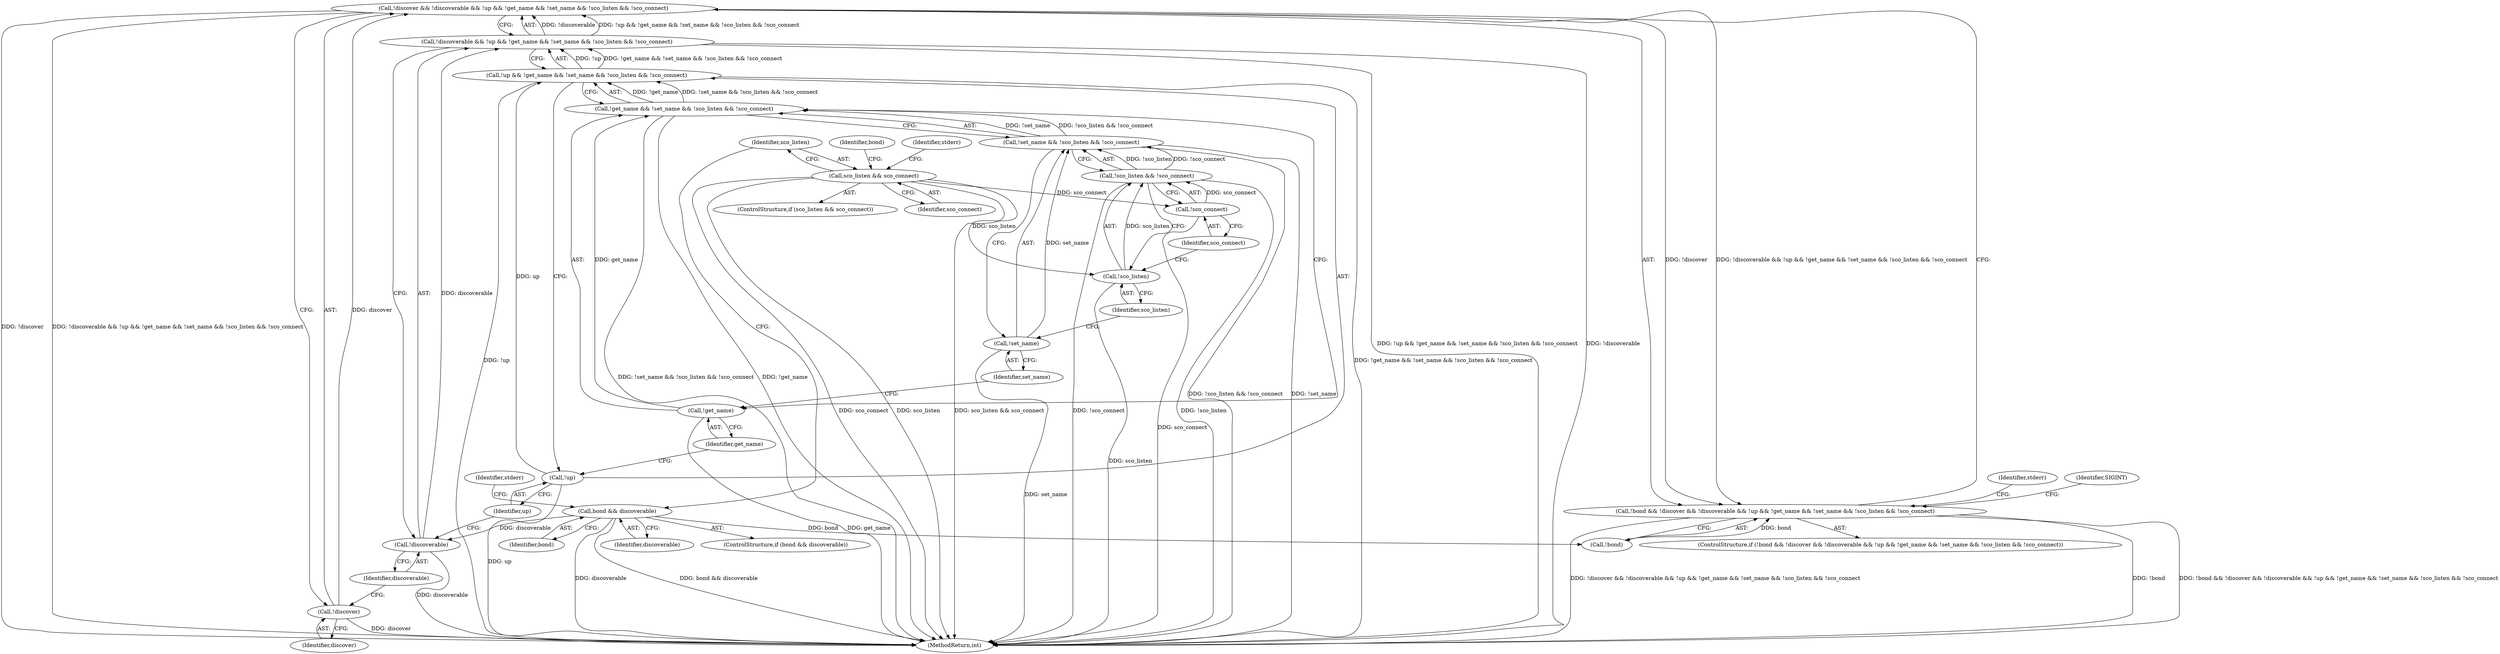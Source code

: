 digraph "0_Android_37c88107679d36c419572732b4af6e18bb2f7dce_6@API" {
"1000143" [label="(Call,!discover && !discoverable && !up && !get_name && !set_name && !sco_listen && !sco_connect)"];
"1000144" [label="(Call,!discover)"];
"1000146" [label="(Call,!discoverable && !up && !get_name && !set_name && !sco_listen && !sco_connect)"];
"1000147" [label="(Call,!discoverable)"];
"1000116" [label="(Call,bond && discoverable)"];
"1000149" [label="(Call,!up && !get_name && !set_name && !sco_listen && !sco_connect)"];
"1000150" [label="(Call,!up)"];
"1000152" [label="(Call,!get_name && !set_name && !sco_listen && !sco_connect)"];
"1000153" [label="(Call,!get_name)"];
"1000155" [label="(Call,!set_name && !sco_listen && !sco_connect)"];
"1000156" [label="(Call,!set_name)"];
"1000158" [label="(Call,!sco_listen && !sco_connect)"];
"1000159" [label="(Call,!sco_listen)"];
"1000128" [label="(Call,sco_listen && sco_connect)"];
"1000161" [label="(Call,!sco_connect)"];
"1000140" [label="(Call,!bond && !discover && !discoverable && !up && !get_name && !set_name && !sco_listen && !sco_connect)"];
"1000161" [label="(Call,!sco_connect)"];
"1000165" [label="(Identifier,stderr)"];
"1000160" [label="(Identifier,sco_listen)"];
"1000159" [label="(Call,!sco_listen)"];
"1000149" [label="(Call,!up && !get_name && !set_name && !sco_listen && !sco_connect)"];
"1000155" [label="(Call,!set_name && !sco_listen && !sco_connect)"];
"1000153" [label="(Call,!get_name)"];
"1000141" [label="(Call,!bond)"];
"1000586" [label="(MethodReturn,int)"];
"1000156" [label="(Call,!set_name)"];
"1000157" [label="(Identifier,set_name)"];
"1000146" [label="(Call,!discoverable && !up && !get_name && !set_name && !sco_listen && !sco_connect)"];
"1000127" [label="(ControlStructure,if (sco_listen && sco_connect))"];
"1000144" [label="(Call,!discover)"];
"1000150" [label="(Call,!up)"];
"1000145" [label="(Identifier,discover)"];
"1000158" [label="(Call,!sco_listen && !sco_connect)"];
"1000152" [label="(Call,!get_name && !set_name && !sco_listen && !sco_connect)"];
"1000154" [label="(Identifier,get_name)"];
"1000151" [label="(Identifier,up)"];
"1000129" [label="(Identifier,sco_listen)"];
"1000148" [label="(Identifier,discoverable)"];
"1000162" [label="(Identifier,sco_connect)"];
"1000147" [label="(Call,!discoverable)"];
"1000117" [label="(Identifier,bond)"];
"1000142" [label="(Identifier,bond)"];
"1000130" [label="(Identifier,sco_connect)"];
"1000140" [label="(Call,!bond && !discover && !discoverable && !up && !get_name && !set_name && !sco_listen && !sco_connect)"];
"1000121" [label="(Identifier,stderr)"];
"1000115" [label="(ControlStructure,if (bond && discoverable))"];
"1000143" [label="(Call,!discover && !discoverable && !up && !get_name && !set_name && !sco_listen && !sco_connect)"];
"1000116" [label="(Call,bond && discoverable)"];
"1000133" [label="(Identifier,stderr)"];
"1000128" [label="(Call,sco_listen && sco_connect)"];
"1000139" [label="(ControlStructure,if (!bond && !discover && !discoverable && !up && !get_name && !set_name && !sco_listen && !sco_connect))"];
"1000118" [label="(Identifier,discoverable)"];
"1000174" [label="(Identifier,SIGINT)"];
"1000143" -> "1000140"  [label="AST: "];
"1000143" -> "1000144"  [label="CFG: "];
"1000143" -> "1000146"  [label="CFG: "];
"1000144" -> "1000143"  [label="AST: "];
"1000146" -> "1000143"  [label="AST: "];
"1000140" -> "1000143"  [label="CFG: "];
"1000143" -> "1000586"  [label="DDG: !discover"];
"1000143" -> "1000586"  [label="DDG: !discoverable && !up && !get_name && !set_name && !sco_listen && !sco_connect"];
"1000143" -> "1000140"  [label="DDG: !discover"];
"1000143" -> "1000140"  [label="DDG: !discoverable && !up && !get_name && !set_name && !sco_listen && !sco_connect"];
"1000144" -> "1000143"  [label="DDG: discover"];
"1000146" -> "1000143"  [label="DDG: !discoverable"];
"1000146" -> "1000143"  [label="DDG: !up && !get_name && !set_name && !sco_listen && !sco_connect"];
"1000144" -> "1000145"  [label="CFG: "];
"1000145" -> "1000144"  [label="AST: "];
"1000148" -> "1000144"  [label="CFG: "];
"1000144" -> "1000586"  [label="DDG: discover"];
"1000146" -> "1000147"  [label="CFG: "];
"1000146" -> "1000149"  [label="CFG: "];
"1000147" -> "1000146"  [label="AST: "];
"1000149" -> "1000146"  [label="AST: "];
"1000146" -> "1000586"  [label="DDG: !up && !get_name && !set_name && !sco_listen && !sco_connect"];
"1000146" -> "1000586"  [label="DDG: !discoverable"];
"1000147" -> "1000146"  [label="DDG: discoverable"];
"1000149" -> "1000146"  [label="DDG: !up"];
"1000149" -> "1000146"  [label="DDG: !get_name && !set_name && !sco_listen && !sco_connect"];
"1000147" -> "1000148"  [label="CFG: "];
"1000148" -> "1000147"  [label="AST: "];
"1000151" -> "1000147"  [label="CFG: "];
"1000147" -> "1000586"  [label="DDG: discoverable"];
"1000116" -> "1000147"  [label="DDG: discoverable"];
"1000116" -> "1000115"  [label="AST: "];
"1000116" -> "1000117"  [label="CFG: "];
"1000116" -> "1000118"  [label="CFG: "];
"1000117" -> "1000116"  [label="AST: "];
"1000118" -> "1000116"  [label="AST: "];
"1000121" -> "1000116"  [label="CFG: "];
"1000129" -> "1000116"  [label="CFG: "];
"1000116" -> "1000586"  [label="DDG: discoverable"];
"1000116" -> "1000586"  [label="DDG: bond && discoverable"];
"1000116" -> "1000141"  [label="DDG: bond"];
"1000149" -> "1000150"  [label="CFG: "];
"1000149" -> "1000152"  [label="CFG: "];
"1000150" -> "1000149"  [label="AST: "];
"1000152" -> "1000149"  [label="AST: "];
"1000149" -> "1000586"  [label="DDG: !get_name && !set_name && !sco_listen && !sco_connect"];
"1000149" -> "1000586"  [label="DDG: !up"];
"1000150" -> "1000149"  [label="DDG: up"];
"1000152" -> "1000149"  [label="DDG: !get_name"];
"1000152" -> "1000149"  [label="DDG: !set_name && !sco_listen && !sco_connect"];
"1000150" -> "1000151"  [label="CFG: "];
"1000151" -> "1000150"  [label="AST: "];
"1000154" -> "1000150"  [label="CFG: "];
"1000150" -> "1000586"  [label="DDG: up"];
"1000152" -> "1000153"  [label="CFG: "];
"1000152" -> "1000155"  [label="CFG: "];
"1000153" -> "1000152"  [label="AST: "];
"1000155" -> "1000152"  [label="AST: "];
"1000152" -> "1000586"  [label="DDG: !set_name && !sco_listen && !sco_connect"];
"1000152" -> "1000586"  [label="DDG: !get_name"];
"1000153" -> "1000152"  [label="DDG: get_name"];
"1000155" -> "1000152"  [label="DDG: !set_name"];
"1000155" -> "1000152"  [label="DDG: !sco_listen && !sco_connect"];
"1000153" -> "1000154"  [label="CFG: "];
"1000154" -> "1000153"  [label="AST: "];
"1000157" -> "1000153"  [label="CFG: "];
"1000153" -> "1000586"  [label="DDG: get_name"];
"1000155" -> "1000156"  [label="CFG: "];
"1000155" -> "1000158"  [label="CFG: "];
"1000156" -> "1000155"  [label="AST: "];
"1000158" -> "1000155"  [label="AST: "];
"1000155" -> "1000586"  [label="DDG: !sco_listen && !sco_connect"];
"1000155" -> "1000586"  [label="DDG: !set_name"];
"1000156" -> "1000155"  [label="DDG: set_name"];
"1000158" -> "1000155"  [label="DDG: !sco_listen"];
"1000158" -> "1000155"  [label="DDG: !sco_connect"];
"1000156" -> "1000157"  [label="CFG: "];
"1000157" -> "1000156"  [label="AST: "];
"1000160" -> "1000156"  [label="CFG: "];
"1000156" -> "1000586"  [label="DDG: set_name"];
"1000158" -> "1000159"  [label="CFG: "];
"1000158" -> "1000161"  [label="CFG: "];
"1000159" -> "1000158"  [label="AST: "];
"1000161" -> "1000158"  [label="AST: "];
"1000158" -> "1000586"  [label="DDG: !sco_listen"];
"1000158" -> "1000586"  [label="DDG: !sco_connect"];
"1000159" -> "1000158"  [label="DDG: sco_listen"];
"1000161" -> "1000158"  [label="DDG: sco_connect"];
"1000159" -> "1000160"  [label="CFG: "];
"1000160" -> "1000159"  [label="AST: "];
"1000162" -> "1000159"  [label="CFG: "];
"1000159" -> "1000586"  [label="DDG: sco_listen"];
"1000128" -> "1000159"  [label="DDG: sco_listen"];
"1000128" -> "1000127"  [label="AST: "];
"1000128" -> "1000129"  [label="CFG: "];
"1000128" -> "1000130"  [label="CFG: "];
"1000129" -> "1000128"  [label="AST: "];
"1000130" -> "1000128"  [label="AST: "];
"1000133" -> "1000128"  [label="CFG: "];
"1000142" -> "1000128"  [label="CFG: "];
"1000128" -> "1000586"  [label="DDG: sco_connect"];
"1000128" -> "1000586"  [label="DDG: sco_listen"];
"1000128" -> "1000586"  [label="DDG: sco_listen && sco_connect"];
"1000128" -> "1000161"  [label="DDG: sco_connect"];
"1000161" -> "1000162"  [label="CFG: "];
"1000162" -> "1000161"  [label="AST: "];
"1000161" -> "1000586"  [label="DDG: sco_connect"];
"1000140" -> "1000139"  [label="AST: "];
"1000140" -> "1000141"  [label="CFG: "];
"1000141" -> "1000140"  [label="AST: "];
"1000165" -> "1000140"  [label="CFG: "];
"1000174" -> "1000140"  [label="CFG: "];
"1000140" -> "1000586"  [label="DDG: !bond"];
"1000140" -> "1000586"  [label="DDG: !bond && !discover && !discoverable && !up && !get_name && !set_name && !sco_listen && !sco_connect"];
"1000140" -> "1000586"  [label="DDG: !discover && !discoverable && !up && !get_name && !set_name && !sco_listen && !sco_connect"];
"1000141" -> "1000140"  [label="DDG: bond"];
}
